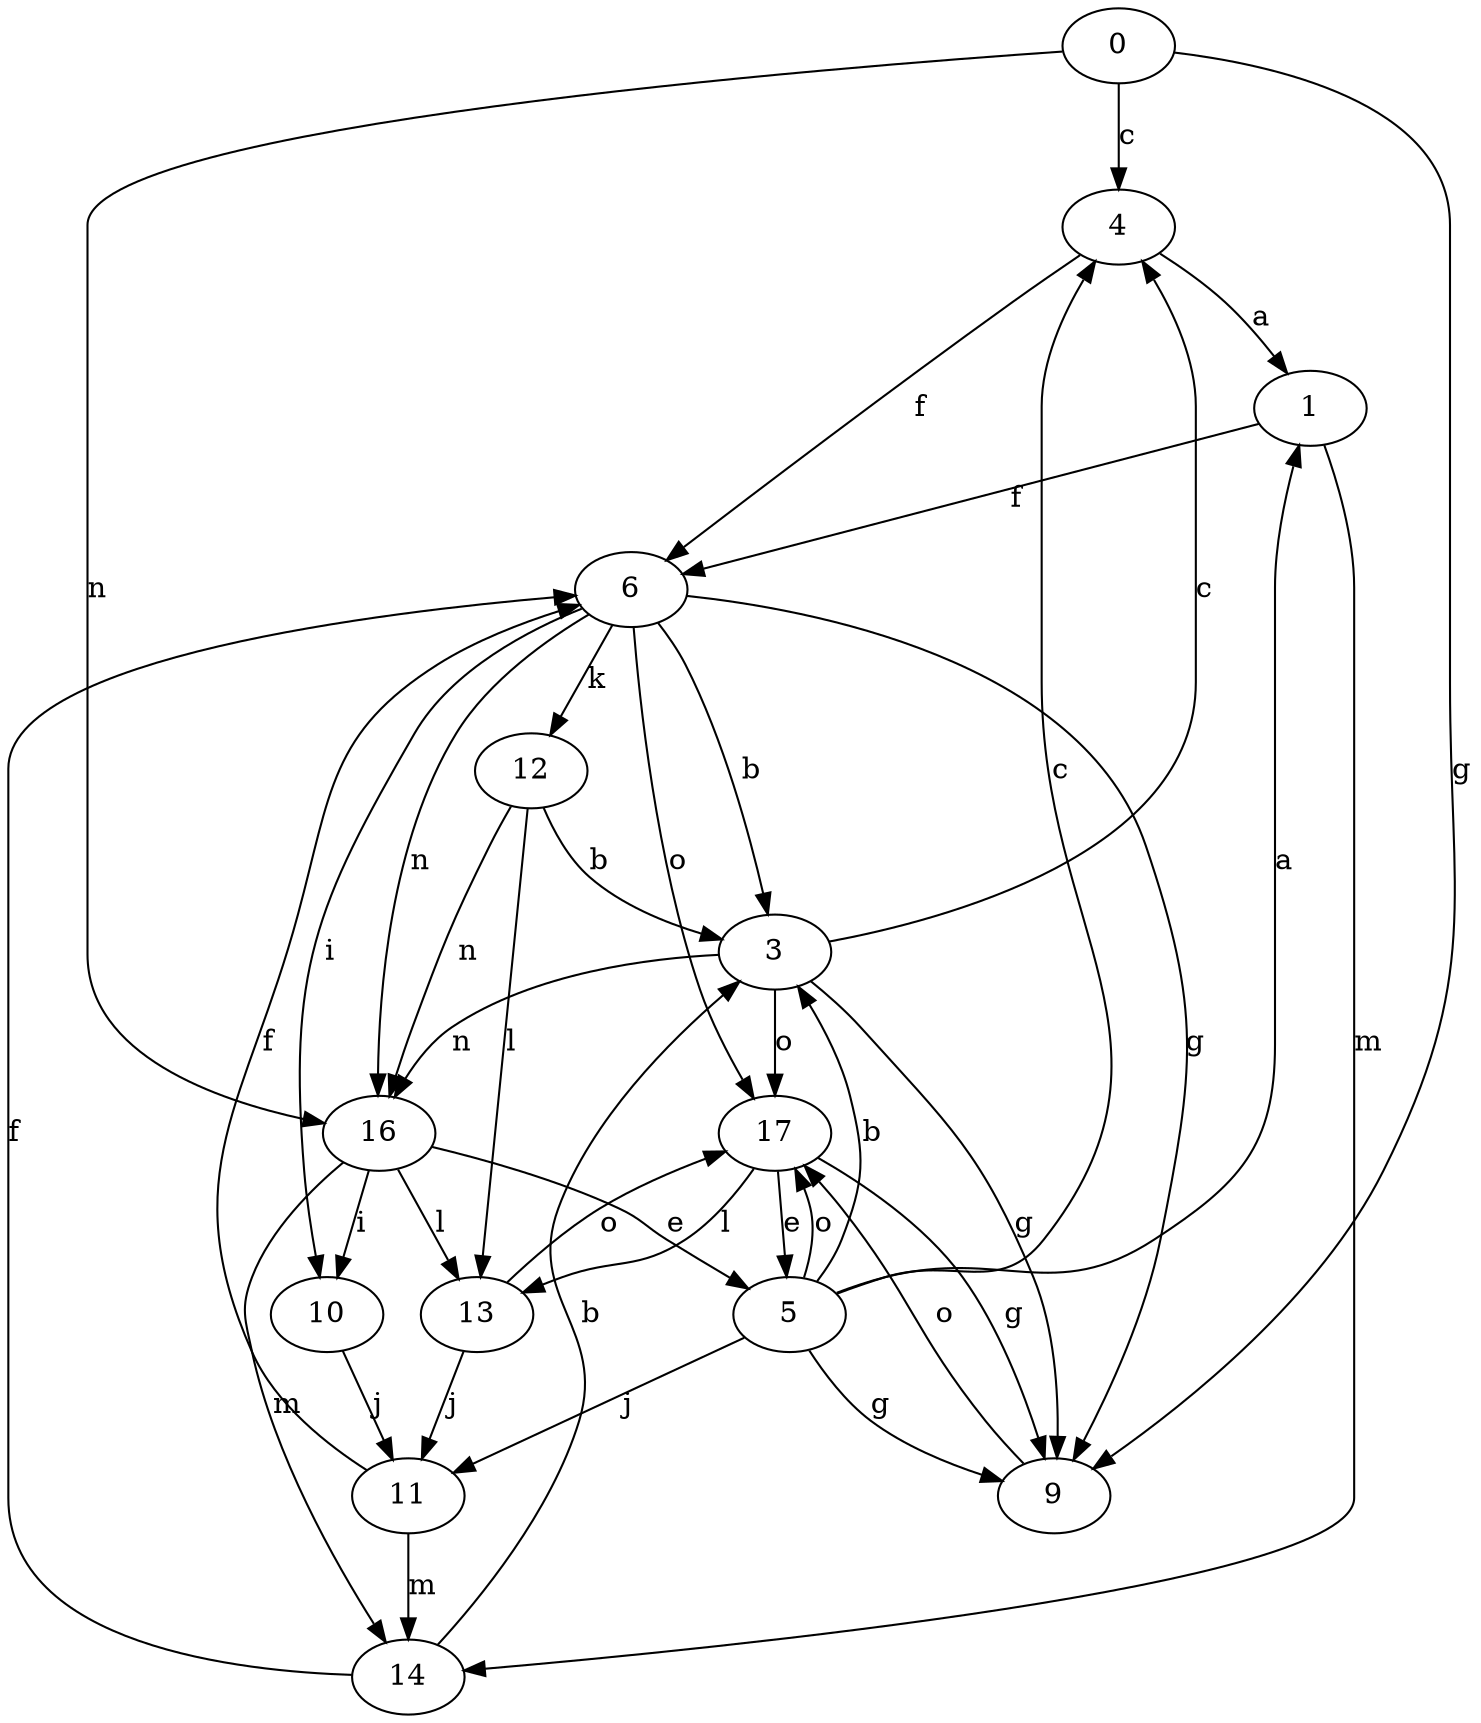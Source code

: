 strict digraph  {
0;
1;
3;
4;
5;
6;
9;
10;
11;
12;
13;
14;
16;
17;
0 -> 4  [label=c];
0 -> 9  [label=g];
0 -> 16  [label=n];
1 -> 6  [label=f];
1 -> 14  [label=m];
3 -> 4  [label=c];
3 -> 9  [label=g];
3 -> 16  [label=n];
3 -> 17  [label=o];
4 -> 1  [label=a];
4 -> 6  [label=f];
5 -> 1  [label=a];
5 -> 3  [label=b];
5 -> 4  [label=c];
5 -> 9  [label=g];
5 -> 11  [label=j];
5 -> 17  [label=o];
6 -> 3  [label=b];
6 -> 9  [label=g];
6 -> 10  [label=i];
6 -> 12  [label=k];
6 -> 16  [label=n];
6 -> 17  [label=o];
9 -> 17  [label=o];
10 -> 11  [label=j];
11 -> 6  [label=f];
11 -> 14  [label=m];
12 -> 3  [label=b];
12 -> 13  [label=l];
12 -> 16  [label=n];
13 -> 11  [label=j];
13 -> 17  [label=o];
14 -> 3  [label=b];
14 -> 6  [label=f];
16 -> 5  [label=e];
16 -> 10  [label=i];
16 -> 13  [label=l];
16 -> 14  [label=m];
17 -> 5  [label=e];
17 -> 9  [label=g];
17 -> 13  [label=l];
}
